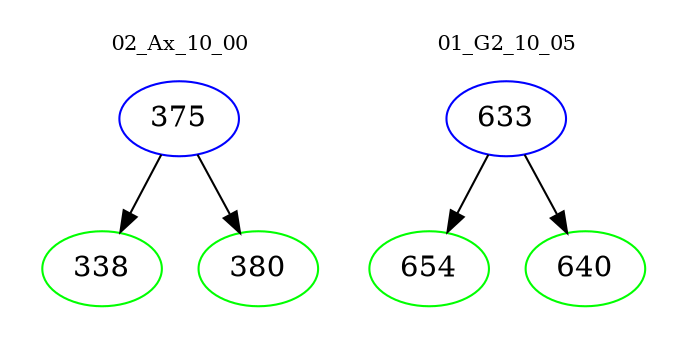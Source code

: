 digraph{
subgraph cluster_0 {
color = white
label = "02_Ax_10_00";
fontsize=10;
T0_375 [label="375", color="blue"]
T0_375 -> T0_338 [color="black"]
T0_338 [label="338", color="green"]
T0_375 -> T0_380 [color="black"]
T0_380 [label="380", color="green"]
}
subgraph cluster_1 {
color = white
label = "01_G2_10_05";
fontsize=10;
T1_633 [label="633", color="blue"]
T1_633 -> T1_654 [color="black"]
T1_654 [label="654", color="green"]
T1_633 -> T1_640 [color="black"]
T1_640 [label="640", color="green"]
}
}
